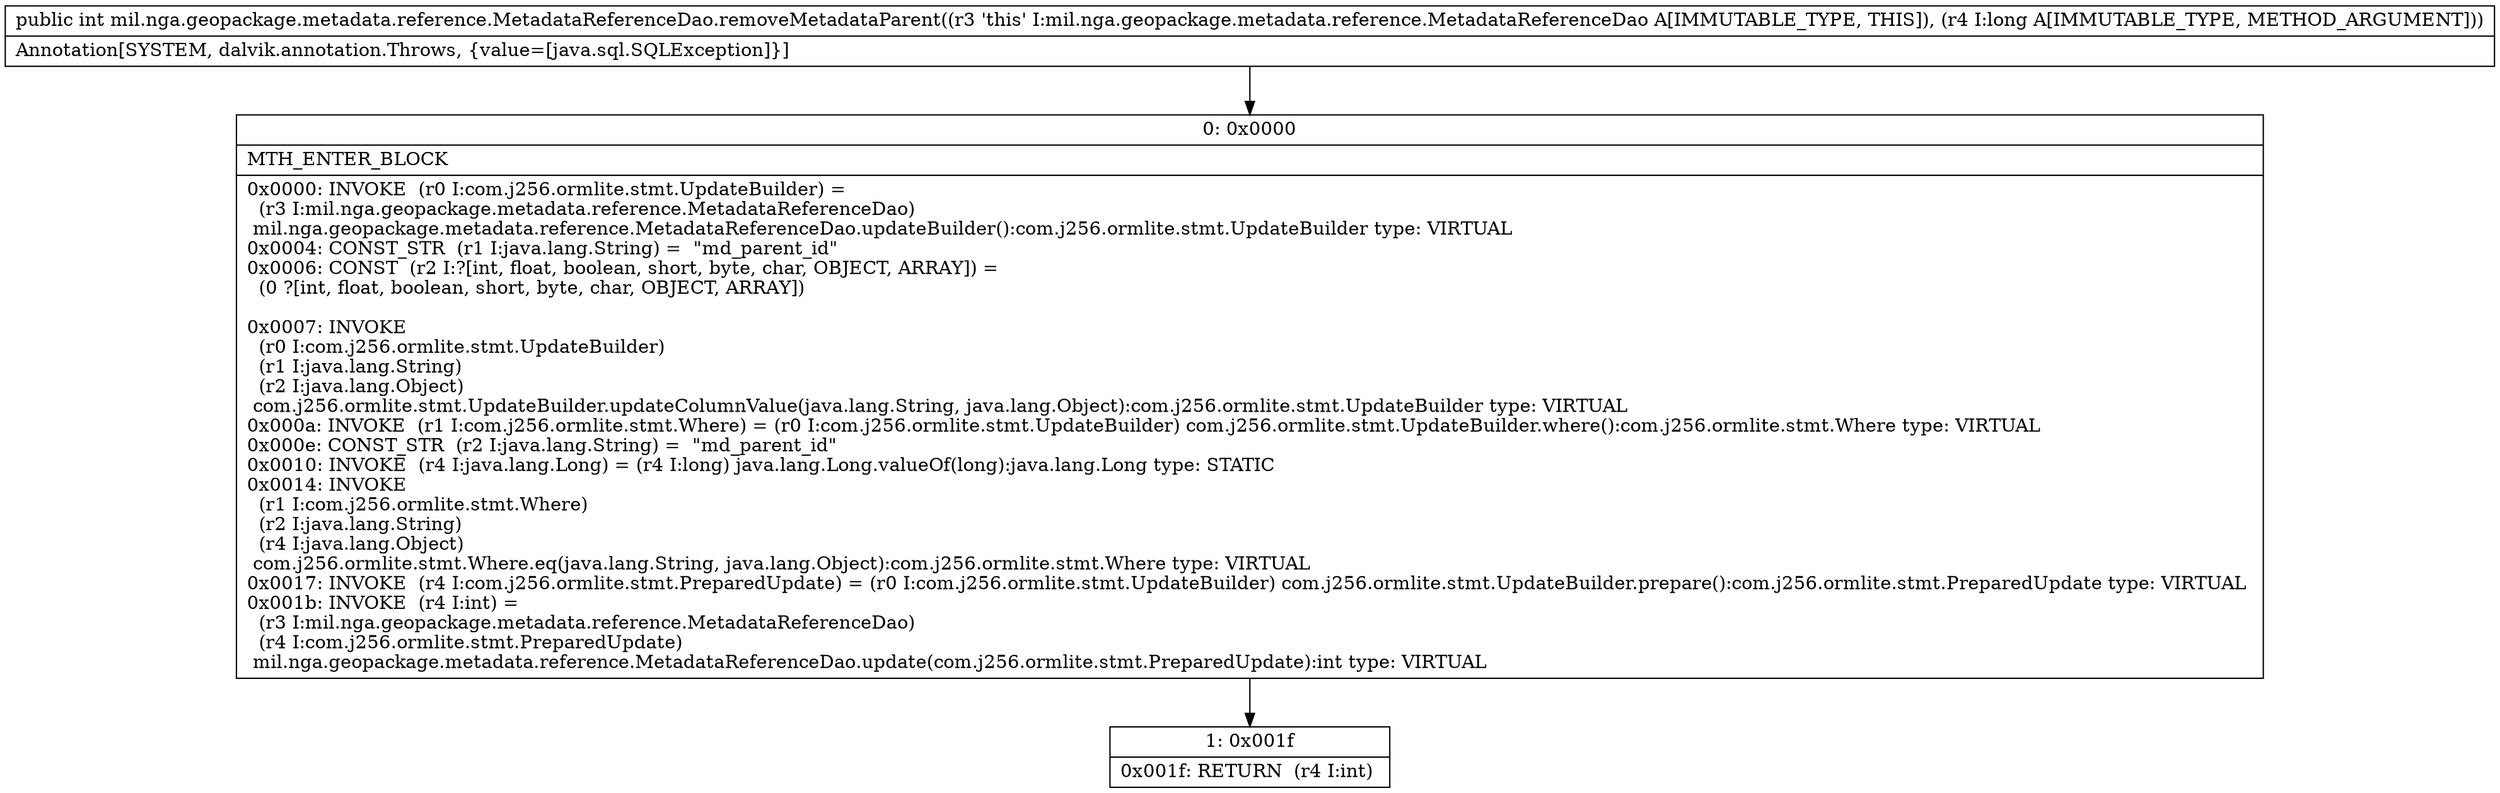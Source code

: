 digraph "CFG formil.nga.geopackage.metadata.reference.MetadataReferenceDao.removeMetadataParent(J)I" {
Node_0 [shape=record,label="{0\:\ 0x0000|MTH_ENTER_BLOCK\l|0x0000: INVOKE  (r0 I:com.j256.ormlite.stmt.UpdateBuilder) = \l  (r3 I:mil.nga.geopackage.metadata.reference.MetadataReferenceDao)\l mil.nga.geopackage.metadata.reference.MetadataReferenceDao.updateBuilder():com.j256.ormlite.stmt.UpdateBuilder type: VIRTUAL \l0x0004: CONST_STR  (r1 I:java.lang.String) =  \"md_parent_id\" \l0x0006: CONST  (r2 I:?[int, float, boolean, short, byte, char, OBJECT, ARRAY]) = \l  (0 ?[int, float, boolean, short, byte, char, OBJECT, ARRAY])\l \l0x0007: INVOKE  \l  (r0 I:com.j256.ormlite.stmt.UpdateBuilder)\l  (r1 I:java.lang.String)\l  (r2 I:java.lang.Object)\l com.j256.ormlite.stmt.UpdateBuilder.updateColumnValue(java.lang.String, java.lang.Object):com.j256.ormlite.stmt.UpdateBuilder type: VIRTUAL \l0x000a: INVOKE  (r1 I:com.j256.ormlite.stmt.Where) = (r0 I:com.j256.ormlite.stmt.UpdateBuilder) com.j256.ormlite.stmt.UpdateBuilder.where():com.j256.ormlite.stmt.Where type: VIRTUAL \l0x000e: CONST_STR  (r2 I:java.lang.String) =  \"md_parent_id\" \l0x0010: INVOKE  (r4 I:java.lang.Long) = (r4 I:long) java.lang.Long.valueOf(long):java.lang.Long type: STATIC \l0x0014: INVOKE  \l  (r1 I:com.j256.ormlite.stmt.Where)\l  (r2 I:java.lang.String)\l  (r4 I:java.lang.Object)\l com.j256.ormlite.stmt.Where.eq(java.lang.String, java.lang.Object):com.j256.ormlite.stmt.Where type: VIRTUAL \l0x0017: INVOKE  (r4 I:com.j256.ormlite.stmt.PreparedUpdate) = (r0 I:com.j256.ormlite.stmt.UpdateBuilder) com.j256.ormlite.stmt.UpdateBuilder.prepare():com.j256.ormlite.stmt.PreparedUpdate type: VIRTUAL \l0x001b: INVOKE  (r4 I:int) = \l  (r3 I:mil.nga.geopackage.metadata.reference.MetadataReferenceDao)\l  (r4 I:com.j256.ormlite.stmt.PreparedUpdate)\l mil.nga.geopackage.metadata.reference.MetadataReferenceDao.update(com.j256.ormlite.stmt.PreparedUpdate):int type: VIRTUAL \l}"];
Node_1 [shape=record,label="{1\:\ 0x001f|0x001f: RETURN  (r4 I:int) \l}"];
MethodNode[shape=record,label="{public int mil.nga.geopackage.metadata.reference.MetadataReferenceDao.removeMetadataParent((r3 'this' I:mil.nga.geopackage.metadata.reference.MetadataReferenceDao A[IMMUTABLE_TYPE, THIS]), (r4 I:long A[IMMUTABLE_TYPE, METHOD_ARGUMENT]))  | Annotation[SYSTEM, dalvik.annotation.Throws, \{value=[java.sql.SQLException]\}]\l}"];
MethodNode -> Node_0;
Node_0 -> Node_1;
}


